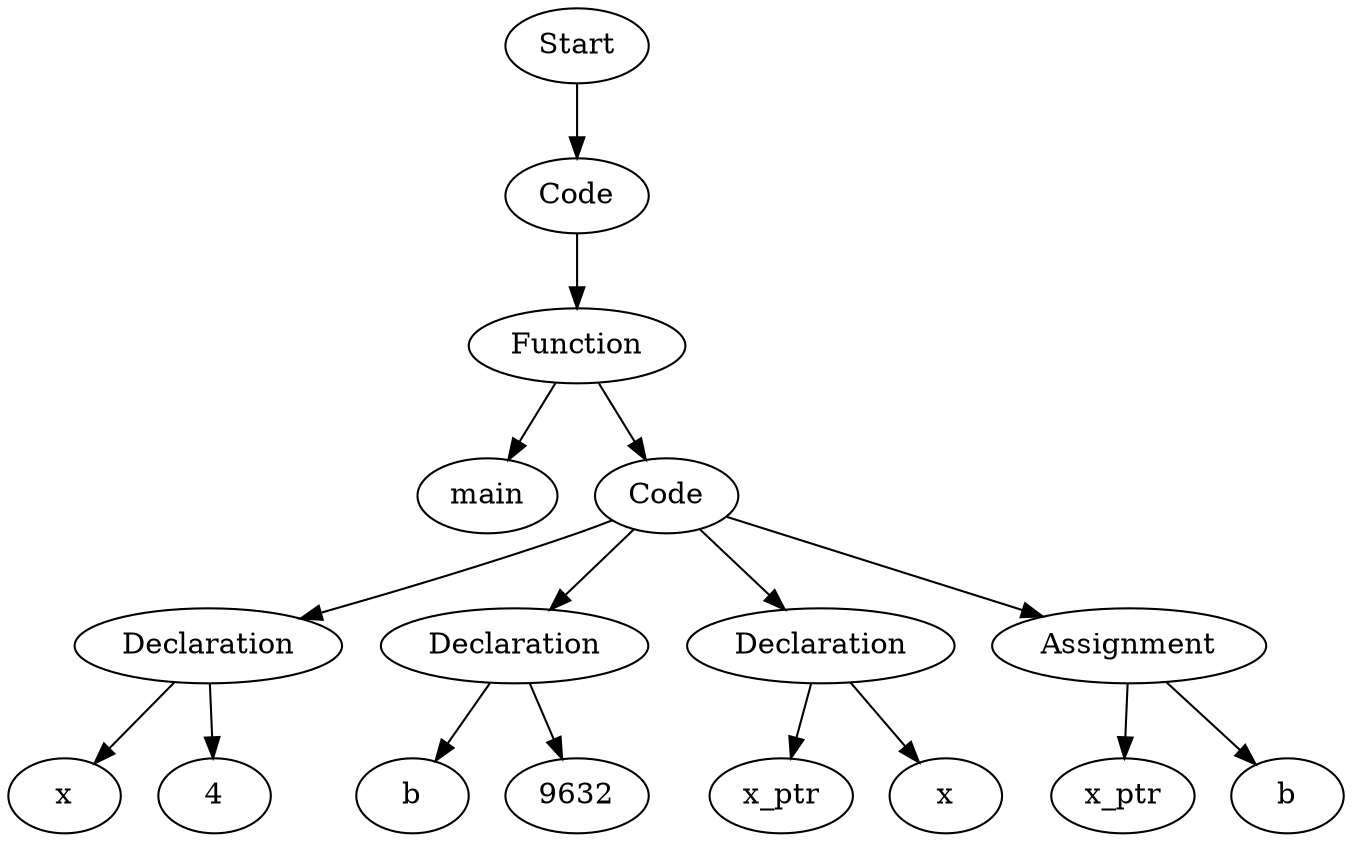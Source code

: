 digraph AST {
  "131430721834432" [label="Start"];
  "131430721834432" -> "131430722014128";
  "131430722014128" [label="Code"];
  "131430722014128" -> "131430722012736";
  "131430722012736" [label="Function"];
  "131430722012736" -> "131430722013456";
  "131430722012736" -> "131430722013120";
  "131430722013456" [label="main"];
  "131430722013120" [label="Code"];
  "131430722013120" -> "131430722012784";
  "131430722013120" -> "131430722020368";
  "131430722013120" -> "131430722011536";
  "131430722013120" -> "131430722022000";
  "131430722012784" [label="Declaration"];
  "131430722012784" -> "131430722012400";
  "131430722012784" -> "131430722012112";
  "131430722012400" [label="x"];
  "131430722012112" [label="4"];
  "131430722020368" [label="Declaration"];
  "131430722020368" -> "131430722020080";
  "131430722020368" -> "131430722019552";
  "131430722020080" [label="b"];
  "131430722019552" [label="9632"];
  "131430722011536" [label="Declaration"];
  "131430722011536" -> "131430722021424";
  "131430722011536" -> "131430722022288";
  "131430722021424" [label="x_ptr"];
  "131430722022288" [label="x"];
  "131430722022000" [label="Assignment"];
  "131430722022000" -> "131430722022384";
  "131430722022000" -> "131430722022960";
  "131430722022384" [label="x_ptr"];
  "131430722022960" [label="b"];
}
